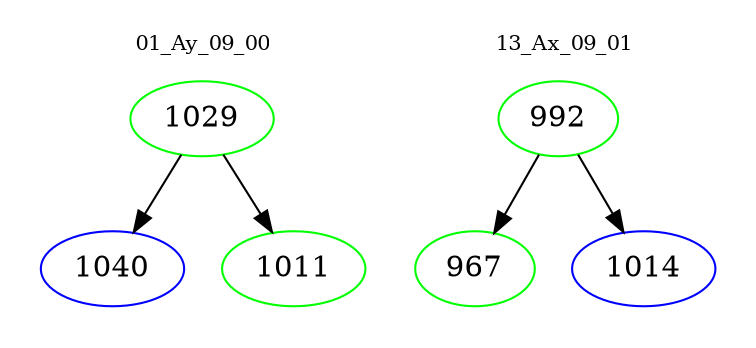 digraph{
subgraph cluster_0 {
color = white
label = "01_Ay_09_00";
fontsize=10;
T0_1029 [label="1029", color="green"]
T0_1029 -> T0_1040 [color="black"]
T0_1040 [label="1040", color="blue"]
T0_1029 -> T0_1011 [color="black"]
T0_1011 [label="1011", color="green"]
}
subgraph cluster_1 {
color = white
label = "13_Ax_09_01";
fontsize=10;
T1_992 [label="992", color="green"]
T1_992 -> T1_967 [color="black"]
T1_967 [label="967", color="green"]
T1_992 -> T1_1014 [color="black"]
T1_1014 [label="1014", color="blue"]
}
}
